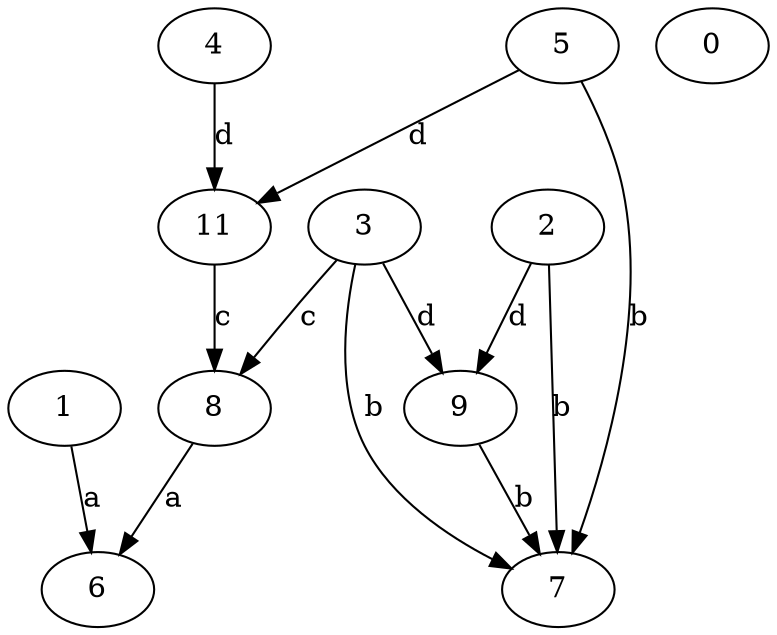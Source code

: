 strict digraph  {
4;
5;
0;
6;
7;
8;
1;
2;
9;
3;
11;
4 -> 11  [label=d];
5 -> 7  [label=b];
5 -> 11  [label=d];
8 -> 6  [label=a];
1 -> 6  [label=a];
2 -> 7  [label=b];
2 -> 9  [label=d];
9 -> 7  [label=b];
3 -> 7  [label=b];
3 -> 8  [label=c];
3 -> 9  [label=d];
11 -> 8  [label=c];
}
